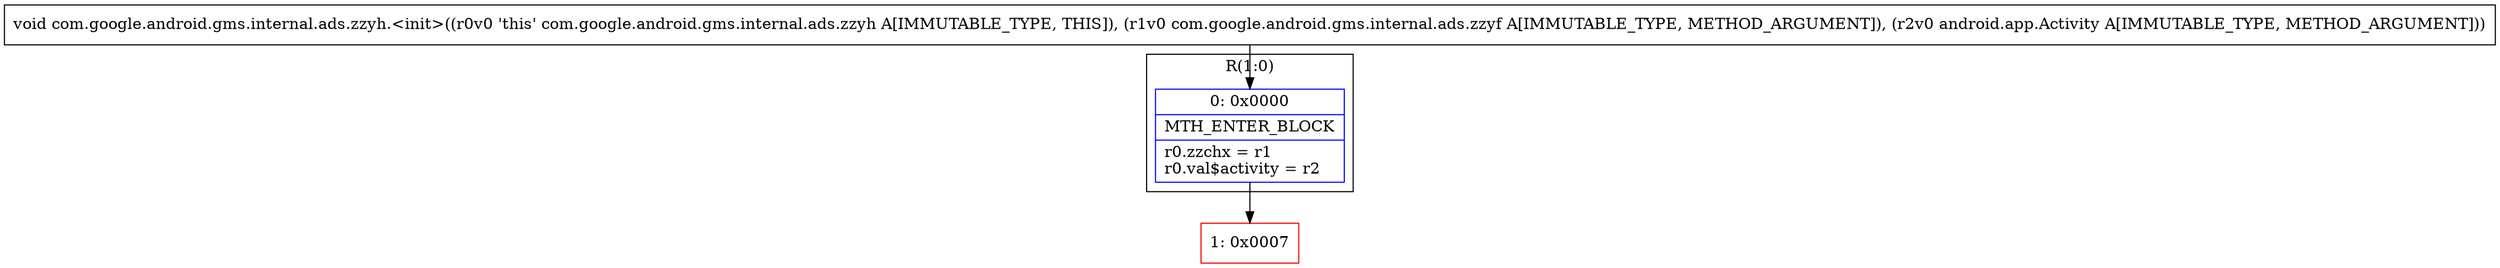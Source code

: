 digraph "CFG forcom.google.android.gms.internal.ads.zzyh.\<init\>(Lcom\/google\/android\/gms\/internal\/ads\/zzyf;Landroid\/app\/Activity;)V" {
subgraph cluster_Region_1063712042 {
label = "R(1:0)";
node [shape=record,color=blue];
Node_0 [shape=record,label="{0\:\ 0x0000|MTH_ENTER_BLOCK\l|r0.zzchx = r1\lr0.val$activity = r2\l}"];
}
Node_1 [shape=record,color=red,label="{1\:\ 0x0007}"];
MethodNode[shape=record,label="{void com.google.android.gms.internal.ads.zzyh.\<init\>((r0v0 'this' com.google.android.gms.internal.ads.zzyh A[IMMUTABLE_TYPE, THIS]), (r1v0 com.google.android.gms.internal.ads.zzyf A[IMMUTABLE_TYPE, METHOD_ARGUMENT]), (r2v0 android.app.Activity A[IMMUTABLE_TYPE, METHOD_ARGUMENT])) }"];
MethodNode -> Node_0;
Node_0 -> Node_1;
}


